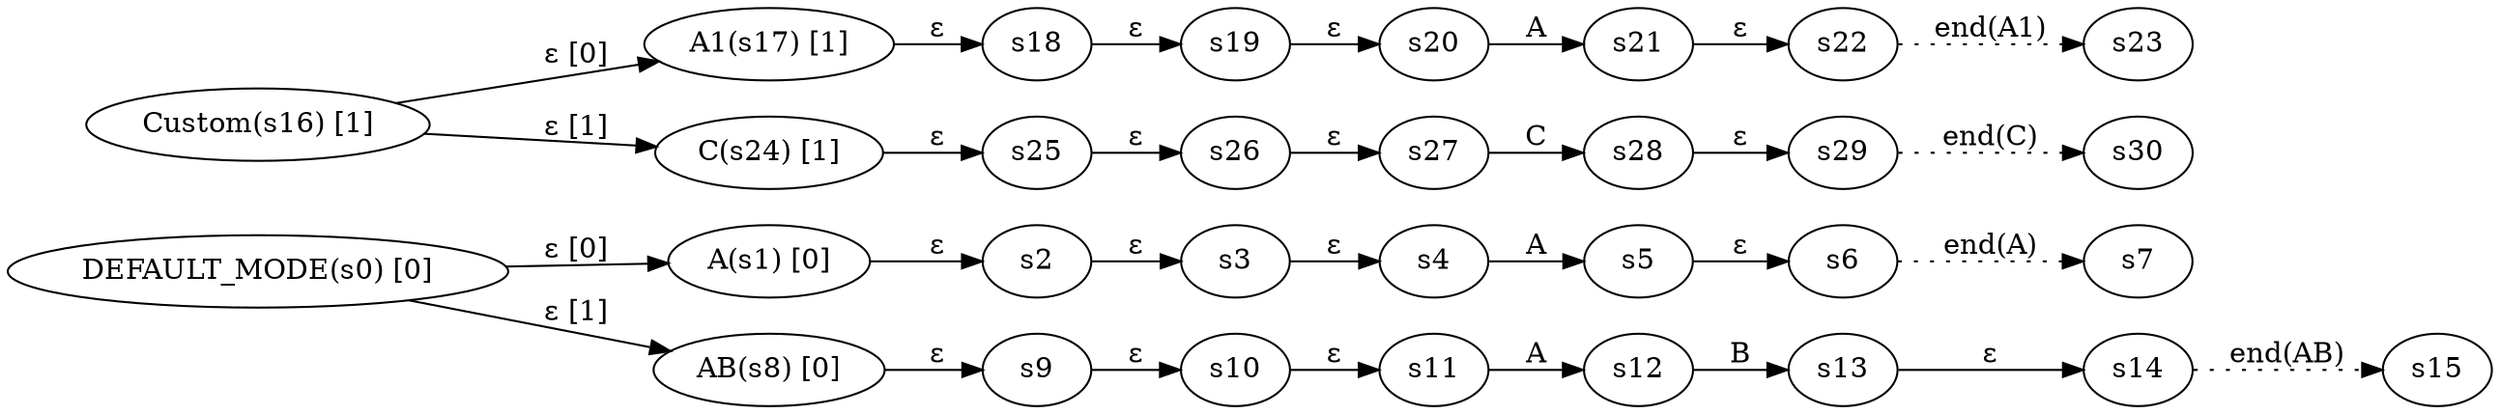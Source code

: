 digraph ATN {
  rankdir=LR;

  "DEFAULT_MODE(s0) [0]" -> "A(s1) [0]" [label="ε [0]"]
  "A(s1) [0]" -> s2 [label=ε]
  s2 -> s3 [label=ε]
  s3 -> s4 [label=ε]
  s4 -> s5 [label=A]
  s5 -> s6 [label=ε]
  s6 -> s7 [label="end(A)", style=dotted]
  "DEFAULT_MODE(s0) [0]" -> "AB(s8) [0]" [label="ε [1]"]
  "AB(s8) [0]" -> s9 [label=ε]
  s9 -> s10 [label=ε]
  s10 -> s11 [label=ε]
  s11 -> s12 [label=A]
  s12 -> s13 [label=B]
  s13 -> s14 [label=ε]
  s14 -> s15 [label="end(AB)", style=dotted]

  "Custom(s16) [1]" -> "A1(s17) [1]" [label="ε [0]"]
  "A1(s17) [1]" -> s18 [label=ε]
  s18 -> s19 [label=ε]
  s19 -> s20 [label=ε]
  s20 -> s21 [label=A]
  s21 -> s22 [label=ε]
  s22 -> s23 [label="end(A1)", style=dotted]
  "Custom(s16) [1]" -> "C(s24) [1]" [label="ε [1]"]
  "C(s24) [1]" -> s25 [label=ε]
  s25 -> s26 [label=ε]
  s26 -> s27 [label=ε]
  s27 -> s28 [label=C]
  s28 -> s29 [label=ε]
  s29 -> s30 [label="end(C)", style=dotted]
}